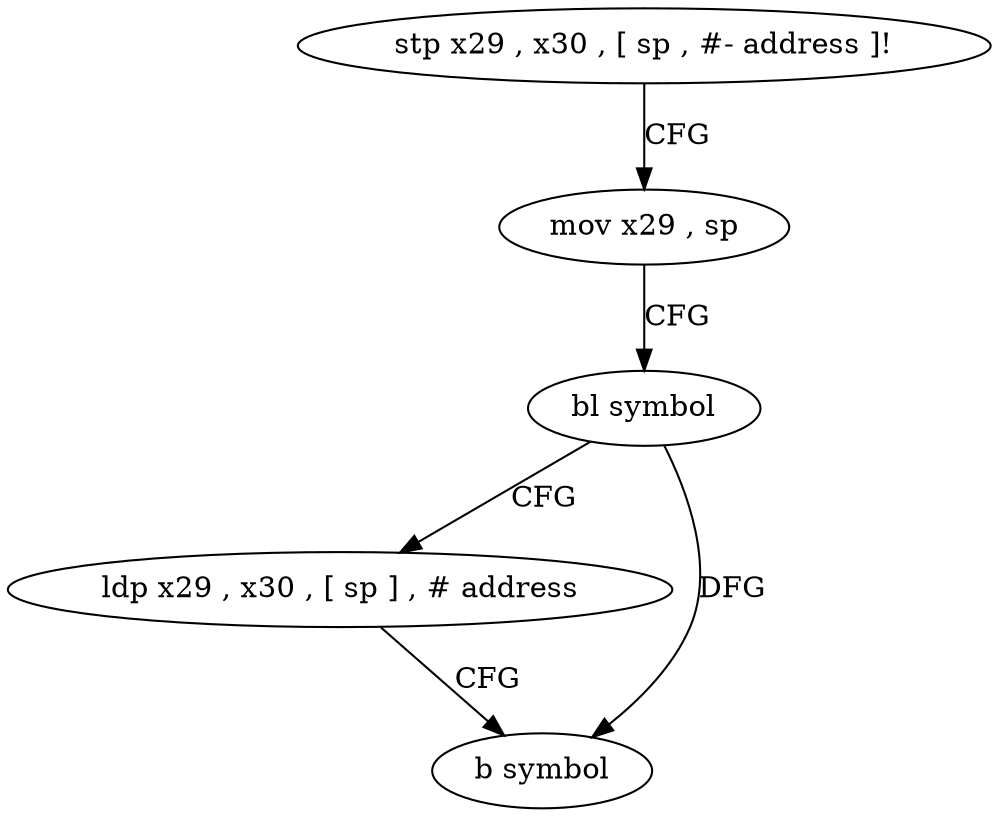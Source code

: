 digraph "func" {
"4215304" [label = "stp x29 , x30 , [ sp , #- address ]!" ]
"4215308" [label = "mov x29 , sp" ]
"4215312" [label = "bl symbol" ]
"4215316" [label = "ldp x29 , x30 , [ sp ] , # address" ]
"4215320" [label = "b symbol" ]
"4215304" -> "4215308" [ label = "CFG" ]
"4215308" -> "4215312" [ label = "CFG" ]
"4215312" -> "4215316" [ label = "CFG" ]
"4215312" -> "4215320" [ label = "DFG" ]
"4215316" -> "4215320" [ label = "CFG" ]
}

